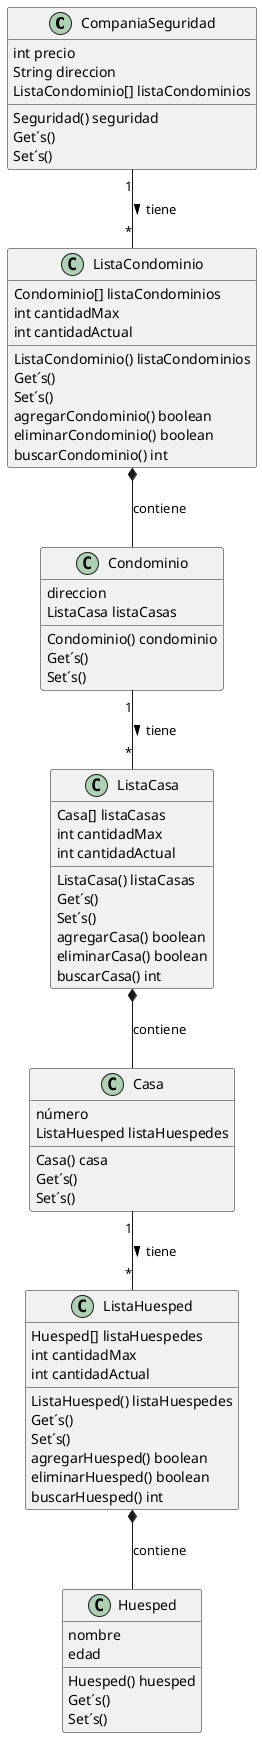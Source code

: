 @startuml
'https://plantuml.com/sequence-diagram

Class CompaniaSeguridad{
int precio
String direccion
ListaCondominio[] listaCondominios

Seguridad() seguridad
Get´s()
Set´s()

}
Class Condominio{
direccion
ListaCasa listaCasas

Condominio() condominio
Get´s()
Set´s()

}
Class Casa{
número
ListaHuesped listaHuespedes

Casa() casa
Get´s()
Set´s()
}

Class ListaCasa{
Casa[] listaCasas
int cantidadMax
int cantidadActual

ListaCasa() listaCasas
Get´s()
Set´s()
agregarCasa() boolean
eliminarCasa() boolean
buscarCasa() int
}
Class ListaHuesped{
Huesped[] listaHuespedes
int cantidadMax
int cantidadActual

ListaHuesped() listaHuespedes
Get´s()
Set´s()
agregarHuesped() boolean
eliminarHuesped() boolean
buscarHuesped() int
}

Class ListaCondominio{
Condominio[] listaCondominios
int cantidadMax
int cantidadActual

ListaCondominio() listaCondominios
Get´s()
Set´s()
agregarCondominio() boolean
eliminarCondominio() boolean
buscarCondominio() int

}

Class Huesped{
nombre
edad

Huesped() huesped
Get´s()
Set´s()
}
CompaniaSeguridad "1"-- "*" ListaCondominio : tiene >
Condominio "1"-- "*" ListaCasa : tiene >
Casa "1"-- "*" ListaHuesped : tiene >

ListaCondominio*--Condominio : contiene
ListaHuesped*--Huesped : contiene
ListaCasa*--Casa : contiene

@enduml